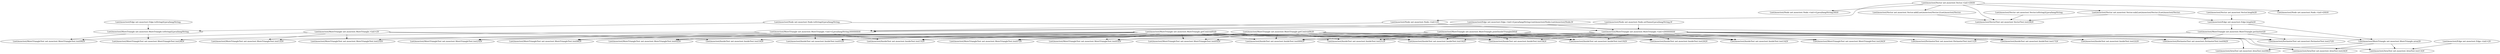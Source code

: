 digraph cmd_method {
    "Lnet/mooctest/MoreTriangle net.mooctest.MoreTriangle.<init>()V" -> "Lnet/mooctest/PerimeterTest net.mooctest.PerimeterTest.test11()V";
    "Lnet/mooctest/MoreTriangle net.mooctest.MoreTriangle.<init>()V" -> "Lnet/mooctest/MoreTriangleTest net.mooctest.MoreTriangleTest.test12()V";
    "Lnet/mooctest/MoreTriangle net.mooctest.MoreTriangle.<init>()V" -> "Lnet/mooctest/MoreTriangleTest net.mooctest.MoreTriangleTest.test23()V";
    "Lnet/mooctest/MoreTriangle net.mooctest.MoreTriangle.<init>()V" -> "Lnet/mooctest/MoreTriangleTest net.mooctest.MoreTriangleTest.test09()V";
    "Lnet/mooctest/MoreTriangle net.mooctest.MoreTriangle.<init>()V" -> "Lnet/mooctest/InsideTest net.mooctest.InsideTest.test10()V";
    "Lnet/mooctest/MoreTriangle net.mooctest.MoreTriangle.perimeter()D" -> "Lnet/mooctest/PerimeterTest net.mooctest.PerimeterTest.test27()V";
    "Lnet/mooctest/MoreTriangle net.mooctest.MoreTriangle.perimeter()D" -> "Lnet/mooctest/PerimeterTest net.mooctest.PerimeterTest.test11()V";
    "Lnet/mooctest/MoreTriangle net.mooctest.MoreTriangle.perimeter()D" -> "Lnet/mooctest/PerimeterTest net.mooctest.PerimeterTest.test04()V";
    "Lnet/mooctest/MoreTriangle net.mooctest.MoreTriangle.perimeter()D" -> "Lnet/mooctest/MoreTriangle net.mooctest.MoreTriangle.area()D";
    "Lnet/mooctest/Vector net.mooctest.Vector.add(Lnet/mooctest/Vector;)Lnet/mooctest/Vector;" -> "Lnet/mooctest/VectorTest net.mooctest.VectorTest.test29()V";
    "Lnet/mooctest/MoreTriangle net.mooctest.MoreTriangle.getCentroidX()D" -> "Lnet/mooctest/MoreTriangleTest net.mooctest.MoreTriangleTest.test03()V";
    "Lnet/mooctest/MoreTriangle net.mooctest.MoreTriangle.getCentroidX()D" -> "Lnet/mooctest/InsideTest net.mooctest.InsideTest.test20()V";
    "Lnet/mooctest/MoreTriangle net.mooctest.MoreTriangle.getCentroidX()D" -> "Lnet/mooctest/InsideTest net.mooctest.InsideTest.test17()V";
    "Lnet/mooctest/MoreTriangle net.mooctest.MoreTriangle.getCentroidX()D" -> "Lnet/mooctest/InsideTest net.mooctest.InsideTest.test14()V";
    "Lnet/mooctest/MoreTriangle net.mooctest.MoreTriangle.getCentroidX()D" -> "Lnet/mooctest/MoreTriangleTest net.mooctest.MoreTriangleTest.test26()V";
    "Lnet/mooctest/MoreTriangle net.mooctest.MoreTriangle.getCentroidX()D" -> "Lnet/mooctest/MoreTriangleTest net.mooctest.MoreTriangleTest.test02()V";
    "Lnet/mooctest/MoreTriangle net.mooctest.MoreTriangle.getCentroidX()D" -> "Lnet/mooctest/InsideTest net.mooctest.InsideTest.test000()V";
    "Lnet/mooctest/MoreTriangle net.mooctest.MoreTriangle.getCentroidX()D" -> "Lnet/mooctest/InsideTest net.mooctest.InsideTest.test21()V";
    "Lnet/mooctest/MoreTriangle net.mooctest.MoreTriangle.getCentroidX()D" -> "Lnet/mooctest/MoreTriangleTest net.mooctest.MoreTriangleTest.test05()V";
    "Lnet/mooctest/MoreTriangle net.mooctest.MoreTriangle.getCentroidX()D" -> "Lnet/mooctest/InsideTest net.mooctest.InsideTest.test01()V";
    "Lnet/mooctest/MoreTriangle net.mooctest.MoreTriangle.getCentroidX()D" -> "Lnet/mooctest/InsideTest net.mooctest.InsideTest.test15()V";
    "Lnet/mooctest/MoreTriangle net.mooctest.MoreTriangle.getCentroidX()D" -> "Lnet/mooctest/InsideTest net.mooctest.InsideTest.test16()V";
    "Lnet/mooctest/MoreTriangle net.mooctest.MoreTriangle.getCentroidX()D" -> "Lnet/mooctest/MoreTriangleTest net.mooctest.MoreTriangleTest.test23()V";
    "Lnet/mooctest/MoreTriangle net.mooctest.MoreTriangle.getCentroidX()D" -> "Lnet/mooctest/MoreTriangleTest net.mooctest.MoreTriangleTest.test06()V";
    "Lnet/mooctest/MoreTriangle net.mooctest.MoreTriangle.getCentroidX()D" -> "Lnet/mooctest/InsideTest net.mooctest.InsideTest.test18()V";
    "Lnet/mooctest/MoreTriangle net.mooctest.MoreTriangle.getCentroidX()D" -> "Lnet/mooctest/InsideTest net.mooctest.InsideTest.test19()V";
    "Lnet/mooctest/MoreTriangle net.mooctest.MoreTriangle.getCentroidX()D" -> "Lnet/mooctest/MoreTriangleTest net.mooctest.MoreTriangleTest.test07()V";
    "Lnet/mooctest/MoreTriangle net.mooctest.MoreTriangle.<init>(DDDDDD)V" -> "Lnet/mooctest/MoreTriangleTest net.mooctest.MoreTriangleTest.test03()V";
    "Lnet/mooctest/MoreTriangle net.mooctest.MoreTriangle.<init>(DDDDDD)V" -> "Lnet/mooctest/InsideTest net.mooctest.InsideTest.test20()V";
    "Lnet/mooctest/MoreTriangle net.mooctest.MoreTriangle.<init>(DDDDDD)V" -> "Lnet/mooctest/InsideTest net.mooctest.InsideTest.test17()V";
    "Lnet/mooctest/MoreTriangle net.mooctest.MoreTriangle.<init>(DDDDDD)V" -> "Lnet/mooctest/PerimeterTest net.mooctest.PerimeterTest.test27()V";
    "Lnet/mooctest/MoreTriangle net.mooctest.MoreTriangle.<init>(DDDDDD)V" -> "Lnet/mooctest/AreaTest net.mooctest.AreaTest.test08()V";
    "Lnet/mooctest/MoreTriangle net.mooctest.MoreTriangle.<init>(DDDDDD)V" -> "Lnet/mooctest/InsideTest net.mooctest.InsideTest.test14()V";
    "Lnet/mooctest/MoreTriangle net.mooctest.MoreTriangle.<init>(DDDDDD)V" -> "Lnet/mooctest/MoreTriangleTest net.mooctest.MoreTriangleTest.test26()V";
    "Lnet/mooctest/MoreTriangle net.mooctest.MoreTriangle.<init>(DDDDDD)V" -> "Lnet/mooctest/PerimeterTest net.mooctest.PerimeterTest.test04()V";
    "Lnet/mooctest/MoreTriangle net.mooctest.MoreTriangle.<init>(DDDDDD)V" -> "Lnet/mooctest/InsideTest net.mooctest.InsideTest.test000()V";
    "Lnet/mooctest/MoreTriangle net.mooctest.MoreTriangle.<init>(DDDDDD)V" -> "Lnet/mooctest/InsideTest net.mooctest.InsideTest.test21()V";
    "Lnet/mooctest/MoreTriangle net.mooctest.MoreTriangle.<init>(DDDDDD)V" -> "Lnet/mooctest/MoreTriangleTest net.mooctest.MoreTriangleTest.test05()V";
    "Lnet/mooctest/MoreTriangle net.mooctest.MoreTriangle.<init>(DDDDDD)V" -> "Lnet/mooctest/InsideTest net.mooctest.InsideTest.test22()V";
    "Lnet/mooctest/MoreTriangle net.mooctest.MoreTriangle.<init>(DDDDDD)V" -> "Lnet/mooctest/AreaTest net.mooctest.AreaTest.test24()V";
    "Lnet/mooctest/MoreTriangle net.mooctest.MoreTriangle.<init>(DDDDDD)V" -> "Lnet/mooctest/InsideTest net.mooctest.InsideTest.test16()V";
    "Lnet/mooctest/MoreTriangle net.mooctest.MoreTriangle.<init>(DDDDDD)V" -> "Lnet/mooctest/AreaTest net.mooctest.AreaTest.test13()V";
    "Lnet/mooctest/MoreTriangle net.mooctest.MoreTriangle.<init>(DDDDDD)V" -> "Lnet/mooctest/InsideTest net.mooctest.InsideTest.test18()V";
    "Lnet/mooctest/MoreTriangle net.mooctest.MoreTriangle.<init>(DDDDDD)V" -> "Lnet/mooctest/InsideTest net.mooctest.InsideTest.test19()V";
    "Lnet/mooctest/MoreTriangle net.mooctest.MoreTriangle.<init>(DDDDDD)V" -> "Lnet/mooctest/MoreTriangleTest net.mooctest.MoreTriangleTest.test07()V";
    "Lnet/mooctest/Node net.mooctest.Node.<init>()V" -> "Lnet/mooctest/MoreTriangle net.mooctest.MoreTriangle.<init>(DDDDDD)V";
    "Lnet/mooctest/Node net.mooctest.Node.<init>()V" -> "Lnet/mooctest/MoreTriangle net.mooctest.MoreTriangle.<init>(Ljava/lang/String;DDDDDD)V";
    "Lnet/mooctest/MoreTriangle net.mooctest.MoreTriangle.toString()Ljava/lang/String;" -> "Lnet/mooctest/MoreTriangleTest net.mooctest.MoreTriangleTest.test28()V";
    "Lnet/mooctest/MoreTriangle net.mooctest.MoreTriangle.toString()Ljava/lang/String;" -> "Lnet/mooctest/MoreTriangleTest net.mooctest.MoreTriangleTest.test09()V";
    "Lnet/mooctest/Vector net.mooctest.Vector.<init>(DD)V" -> "Lnet/mooctest/Vector net.mooctest.Vector.add(Lnet/mooctest/Vector;)Lnet/mooctest/Vector;";
    "Lnet/mooctest/Vector net.mooctest.Vector.<init>(DD)V" -> "Lnet/mooctest/Node net.mooctest.Node.<init>()V";
    "Lnet/mooctest/Vector net.mooctest.Vector.<init>(DD)V" -> "Lnet/mooctest/Node net.mooctest.Node.<init>(DD)V";
    "Lnet/mooctest/Vector net.mooctest.Vector.<init>(DD)V" -> "Lnet/mooctest/VectorTest net.mooctest.VectorTest.test29()V";
    "Lnet/mooctest/Vector net.mooctest.Vector.<init>(DD)V" -> "Lnet/mooctest/Vector net.mooctest.Vector.sub(Lnet/mooctest/Vector;)Lnet/mooctest/Vector;";
    "Lnet/mooctest/Vector net.mooctest.Vector.<init>(DD)V" -> "Lnet/mooctest/Node net.mooctest.Node.<init>(Ljava/lang/String;DD)V";
    "Lnet/mooctest/MoreTriangle net.mooctest.MoreTriangle.pointInsideTriangle(DD)Z" -> "Lnet/mooctest/InsideTest net.mooctest.InsideTest.test20()V";
    "Lnet/mooctest/MoreTriangle net.mooctest.MoreTriangle.pointInsideTriangle(DD)Z" -> "Lnet/mooctest/InsideTest net.mooctest.InsideTest.test17()V";
    "Lnet/mooctest/MoreTriangle net.mooctest.MoreTriangle.pointInsideTriangle(DD)Z" -> "Lnet/mooctest/InsideTest net.mooctest.InsideTest.test14()V";
    "Lnet/mooctest/MoreTriangle net.mooctest.MoreTriangle.pointInsideTriangle(DD)Z" -> "Lnet/mooctest/InsideTest net.mooctest.InsideTest.test000()V";
    "Lnet/mooctest/MoreTriangle net.mooctest.MoreTriangle.pointInsideTriangle(DD)Z" -> "Lnet/mooctest/InsideTest net.mooctest.InsideTest.test21()V";
    "Lnet/mooctest/MoreTriangle net.mooctest.MoreTriangle.pointInsideTriangle(DD)Z" -> "Lnet/mooctest/InsideTest net.mooctest.InsideTest.test01()V";
    "Lnet/mooctest/MoreTriangle net.mooctest.MoreTriangle.pointInsideTriangle(DD)Z" -> "Lnet/mooctest/InsideTest net.mooctest.InsideTest.test22()V";
    "Lnet/mooctest/MoreTriangle net.mooctest.MoreTriangle.pointInsideTriangle(DD)Z" -> "Lnet/mooctest/InsideTest net.mooctest.InsideTest.test15()V";
    "Lnet/mooctest/MoreTriangle net.mooctest.MoreTriangle.pointInsideTriangle(DD)Z" -> "Lnet/mooctest/InsideTest net.mooctest.InsideTest.test16()V";
    "Lnet/mooctest/MoreTriangle net.mooctest.MoreTriangle.pointInsideTriangle(DD)Z" -> "Lnet/mooctest/InsideTest net.mooctest.InsideTest.test10()V";
    "Lnet/mooctest/MoreTriangle net.mooctest.MoreTriangle.pointInsideTriangle(DD)Z" -> "Lnet/mooctest/InsideTest net.mooctest.InsideTest.test18()V";
    "Lnet/mooctest/MoreTriangle net.mooctest.MoreTriangle.pointInsideTriangle(DD)Z" -> "Lnet/mooctest/InsideTest net.mooctest.InsideTest.test19()V";
    "Lnet/mooctest/Edge net.mooctest.Edge.<init>()V" -> "Lnet/mooctest/AreaTest net.mooctest.AreaTest.test13()V";
    "Lnet/mooctest/Node net.mooctest.Node.setName(Ljava/lang/String;)V" -> "Lnet/mooctest/MoreTriangle net.mooctest.MoreTriangle.<init>(DDDDDD)V";
    "Lnet/mooctest/Node net.mooctest.Node.setName(Ljava/lang/String;)V" -> "Lnet/mooctest/MoreTriangle net.mooctest.MoreTriangle.<init>(Ljava/lang/String;DDDDDD)V";
    "Lnet/mooctest/Edge net.mooctest.Edge.<init>(Ljava/lang/String;Lnet/mooctest/Node;Lnet/mooctest/Node;)V" -> "Lnet/mooctest/MoreTriangle net.mooctest.MoreTriangle.<init>(DDDDDD)V";
    "Lnet/mooctest/Edge net.mooctest.Edge.<init>(Ljava/lang/String;Lnet/mooctest/Node;Lnet/mooctest/Node;)V" -> "Lnet/mooctest/MoreTriangle net.mooctest.MoreTriangle.<init>(Ljava/lang/String;DDDDDD)V";
    "Lnet/mooctest/MoreTriangle net.mooctest.MoreTriangle.<init>(Ljava/lang/String;DDDDDD)V" -> "Lnet/mooctest/MoreTriangleTest net.mooctest.MoreTriangleTest.test28()V";
    "Lnet/mooctest/MoreTriangle net.mooctest.MoreTriangle.<init>(Ljava/lang/String;DDDDDD)V" -> "Lnet/mooctest/MoreTriangleTest net.mooctest.MoreTriangleTest.test25()V";
    "Lnet/mooctest/MoreTriangle net.mooctest.MoreTriangle.<init>(Ljava/lang/String;DDDDDD)V" -> "Lnet/mooctest/MoreTriangleTest net.mooctest.MoreTriangleTest.test02()V";
    "Lnet/mooctest/MoreTriangle net.mooctest.MoreTriangle.<init>(Ljava/lang/String;DDDDDD)V" -> "Lnet/mooctest/InsideTest net.mooctest.InsideTest.test01()V";
    "Lnet/mooctest/MoreTriangle net.mooctest.MoreTriangle.<init>(Ljava/lang/String;DDDDDD)V" -> "Lnet/mooctest/InsideTest net.mooctest.InsideTest.test15()V";
    "Lnet/mooctest/MoreTriangle net.mooctest.MoreTriangle.<init>(Ljava/lang/String;DDDDDD)V" -> "Lnet/mooctest/MoreTriangleTest net.mooctest.MoreTriangleTest.test06()V";
    "Lnet/mooctest/Edge net.mooctest.Edge.length()D" -> "Lnet/mooctest/MoreTriangle net.mooctest.MoreTriangle.perimeter()D";
    "Lnet/mooctest/Edge net.mooctest.Edge.length()D" -> "Lnet/mooctest/MoreTriangle net.mooctest.MoreTriangle.area()D";
    "Lnet/mooctest/Edge net.mooctest.Edge.toString()Ljava/lang/String;" -> "Lnet/mooctest/MoreTriangle net.mooctest.MoreTriangle.toString()Ljava/lang/String;";
    "Lnet/mooctest/MoreTriangle net.mooctest.MoreTriangle.getCentroidY()D" -> "Lnet/mooctest/MoreTriangleTest net.mooctest.MoreTriangleTest.test03()V";
    "Lnet/mooctest/MoreTriangle net.mooctest.MoreTriangle.getCentroidY()D" -> "Lnet/mooctest/InsideTest net.mooctest.InsideTest.test20()V";
    "Lnet/mooctest/MoreTriangle net.mooctest.MoreTriangle.getCentroidY()D" -> "Lnet/mooctest/InsideTest net.mooctest.InsideTest.test14()V";
    "Lnet/mooctest/MoreTriangle net.mooctest.MoreTriangle.getCentroidY()D" -> "Lnet/mooctest/MoreTriangleTest net.mooctest.MoreTriangleTest.test25()V";
    "Lnet/mooctest/MoreTriangle net.mooctest.MoreTriangle.getCentroidY()D" -> "Lnet/mooctest/PerimeterTest net.mooctest.PerimeterTest.test04()V";
    "Lnet/mooctest/MoreTriangle net.mooctest.MoreTriangle.getCentroidY()D" -> "Lnet/mooctest/MoreTriangleTest net.mooctest.MoreTriangleTest.test02()V";
    "Lnet/mooctest/MoreTriangle net.mooctest.MoreTriangle.getCentroidY()D" -> "Lnet/mooctest/InsideTest net.mooctest.InsideTest.test000()V";
    "Lnet/mooctest/MoreTriangle net.mooctest.MoreTriangle.getCentroidY()D" -> "Lnet/mooctest/InsideTest net.mooctest.InsideTest.test21()V";
    "Lnet/mooctest/MoreTriangle net.mooctest.MoreTriangle.getCentroidY()D" -> "Lnet/mooctest/MoreTriangleTest net.mooctest.MoreTriangleTest.test05()V";
    "Lnet/mooctest/MoreTriangle net.mooctest.MoreTriangle.getCentroidY()D" -> "Lnet/mooctest/InsideTest net.mooctest.InsideTest.test01()V";
    "Lnet/mooctest/MoreTriangle net.mooctest.MoreTriangle.getCentroidY()D" -> "Lnet/mooctest/InsideTest net.mooctest.InsideTest.test15()V";
    "Lnet/mooctest/MoreTriangle net.mooctest.MoreTriangle.getCentroidY()D" -> "Lnet/mooctest/InsideTest net.mooctest.InsideTest.test16()V";
    "Lnet/mooctest/MoreTriangle net.mooctest.MoreTriangle.getCentroidY()D" -> "Lnet/mooctest/MoreTriangleTest net.mooctest.MoreTriangleTest.test12()V";
    "Lnet/mooctest/MoreTriangle net.mooctest.MoreTriangle.getCentroidY()D" -> "Lnet/mooctest/MoreTriangleTest net.mooctest.MoreTriangleTest.test06()V";
    "Lnet/mooctest/MoreTriangle net.mooctest.MoreTriangle.getCentroidY()D" -> "Lnet/mooctest/InsideTest net.mooctest.InsideTest.test18()V";
    "Lnet/mooctest/MoreTriangle net.mooctest.MoreTriangle.getCentroidY()D" -> "Lnet/mooctest/InsideTest net.mooctest.InsideTest.test19()V";
    "Lnet/mooctest/MoreTriangle net.mooctest.MoreTriangle.getCentroidY()D" -> "Lnet/mooctest/MoreTriangleTest net.mooctest.MoreTriangleTest.test07()V";
    "Lnet/mooctest/MoreTriangle net.mooctest.MoreTriangle.area()D" -> "Lnet/mooctest/AreaTest net.mooctest.AreaTest.test08()V";
    "Lnet/mooctest/MoreTriangle net.mooctest.MoreTriangle.area()D" -> "Lnet/mooctest/AreaTest net.mooctest.AreaTest.test24()V";
    "Lnet/mooctest/MoreTriangle net.mooctest.MoreTriangle.area()D" -> "Lnet/mooctest/AreaTest net.mooctest.AreaTest.test13()V";
    "Lnet/mooctest/Vector net.mooctest.Vector.sub(Lnet/mooctest/Vector;)Lnet/mooctest/Vector;" -> "Lnet/mooctest/VectorTest net.mooctest.VectorTest.test29()V";
    "Lnet/mooctest/Vector net.mooctest.Vector.sub(Lnet/mooctest/Vector;)Lnet/mooctest/Vector;" -> "Lnet/mooctest/Edge net.mooctest.Edge.length()D";
    "Lnet/mooctest/Vector net.mooctest.Vector.toString()Ljava/lang/String;" -> "Lnet/mooctest/VectorTest net.mooctest.VectorTest.test29()V";
    "Lnet/mooctest/Vector net.mooctest.Vector.length()D" -> "Lnet/mooctest/Edge net.mooctest.Edge.length()D";
    "Lnet/mooctest/Node net.mooctest.Node.toString()Ljava/lang/String;" -> "Lnet/mooctest/MoreTriangle net.mooctest.MoreTriangle.toString()Ljava/lang/String;";
    "Lnet/mooctest/Node net.mooctest.Node.toString()Ljava/lang/String;" -> "Lnet/mooctest/PerimeterTest net.mooctest.PerimeterTest.test27()V";
}
